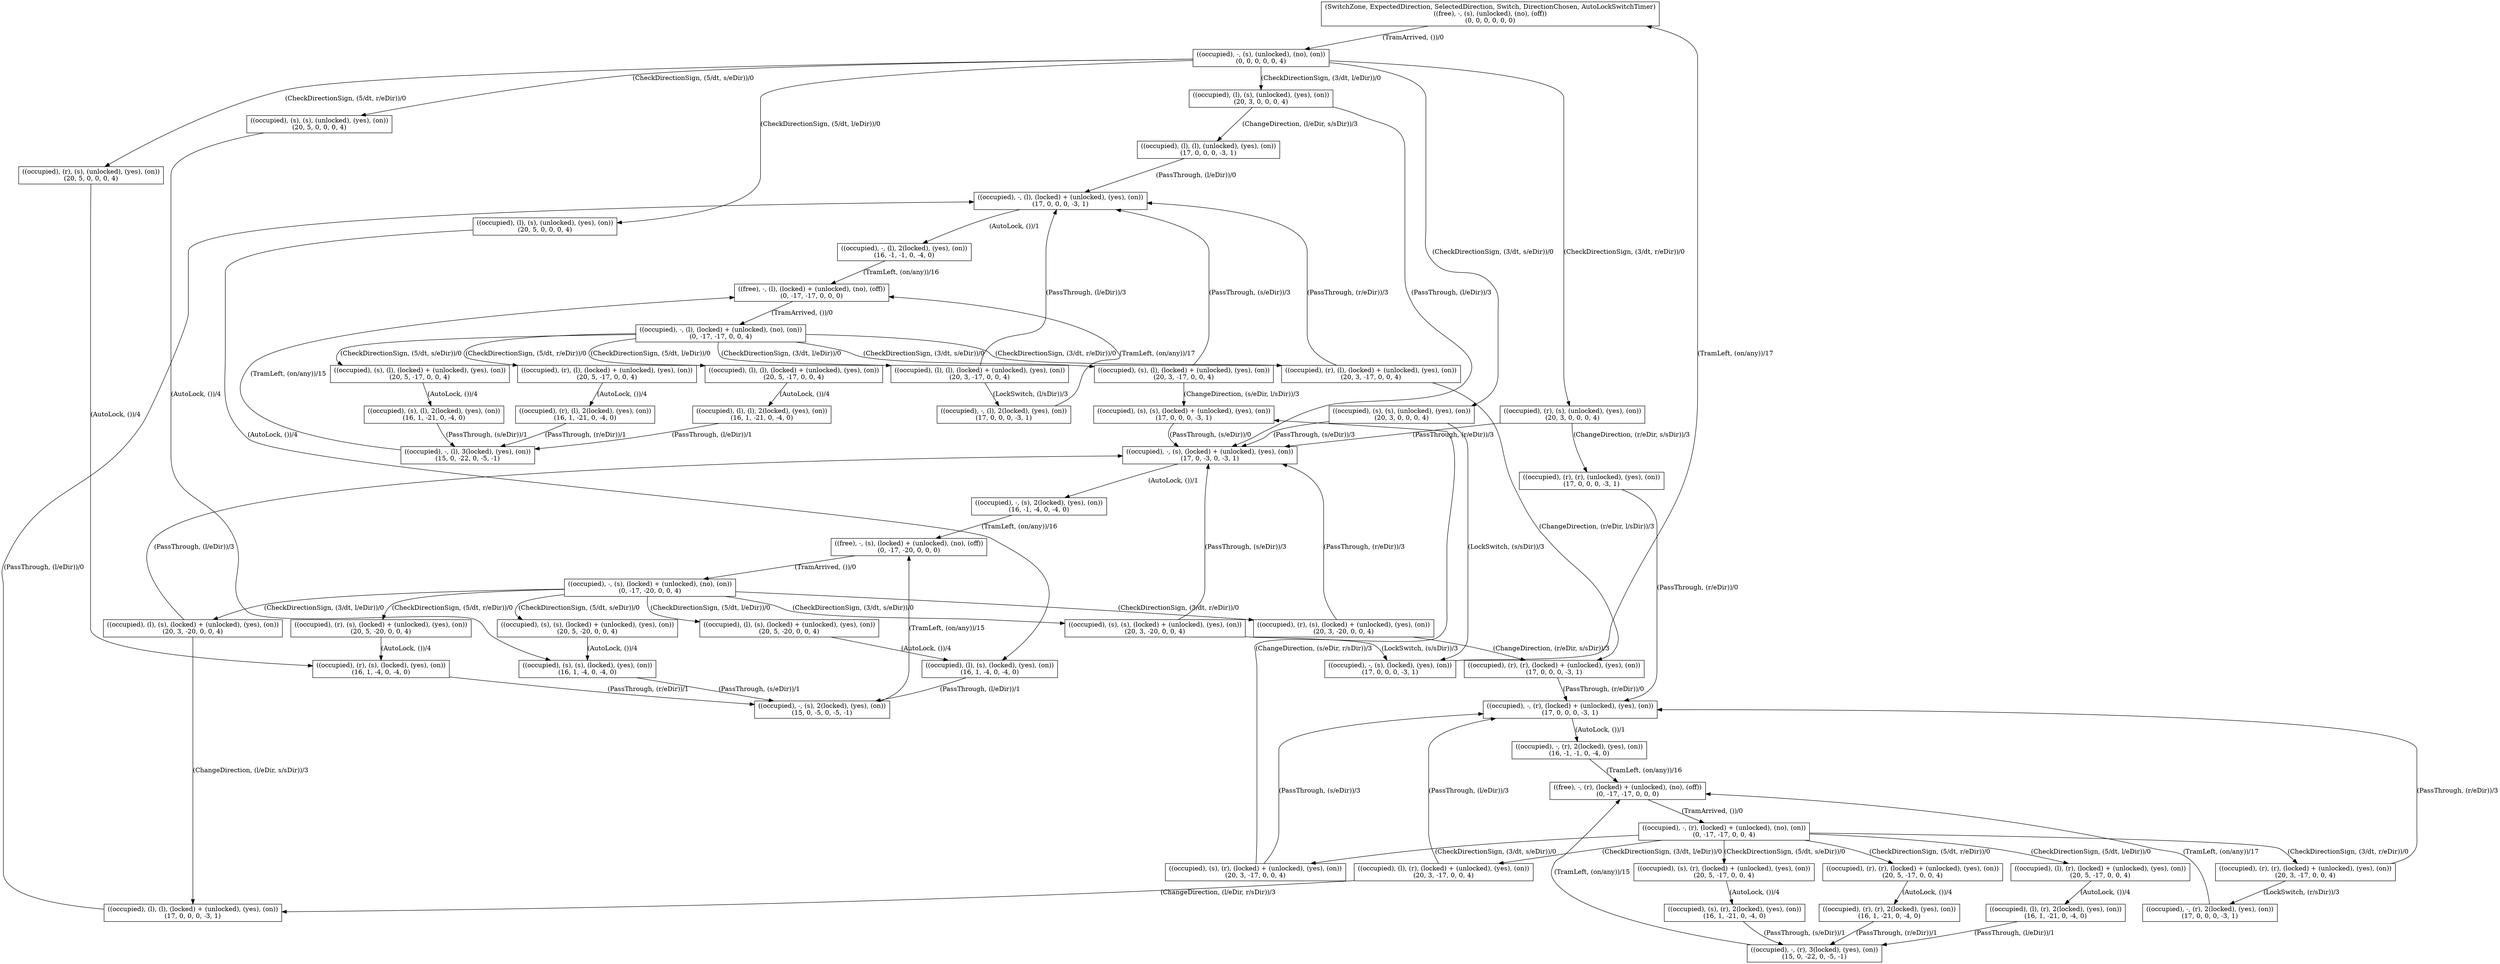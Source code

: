 digraph G {
	rankdir=TB;
	0 [label = "(SwitchZone, ExpectedDirection, SelectedDirection, Switch, DirectionChosen, AutoLockSwitchTimer)\n((free), -, (s), (unlocked), (no), (off))\n(0, 0, 0, 0, 0, 0)" shape=box];
	1 [label = "((occupied), -, (s), (unlocked), (no), (on))\n(0, 0, 0, 0, 0, 4)" shape=box];
	2 [label = "((occupied), (l), (s), (unlocked), (yes), (on))\n(20, 3, 0, 0, 0, 4)" shape=box];
	3 [label = "((occupied), (s), (s), (unlocked), (yes), (on))\n(20, 3, 0, 0, 0, 4)" shape=box];
	4 [label = "((occupied), (r), (s), (unlocked), (yes), (on))\n(20, 3, 0, 0, 0, 4)" shape=box];
	5 [label = "((occupied), (l), (s), (unlocked), (yes), (on))\n(20, 5, 0, 0, 0, 4)" shape=box];
	6 [label = "((occupied), (s), (s), (unlocked), (yes), (on))\n(20, 5, 0, 0, 0, 4)" shape=box];
	7 [label = "((occupied), (r), (s), (unlocked), (yes), (on))\n(20, 5, 0, 0, 0, 4)" shape=box];
	8 [label = "((occupied), (l), (l), (unlocked), (yes), (on))\n(17, 0, 0, 0, -3, 1)" shape=box];
	9 [label = "((occupied), -, (s), (locked) + (unlocked), (yes), (on))\n(17, 0, -3, 0, -3, 1)" shape=box];
	10 [label = "((occupied), -, (l), (locked) + (unlocked), (yes), (on))\n(17, 0, 0, 0, -3, 1)" shape=box];
	11 [label = "((occupied), -, (s), (locked), (yes), (on))\n(17, 0, 0, 0, -3, 1)" shape=box];
	12 [label = "((occupied), (r), (r), (unlocked), (yes), (on))\n(17, 0, 0, 0, -3, 1)" shape=box];
	13 [label = "((occupied), -, (r), (locked) + (unlocked), (yes), (on))\n(17, 0, 0, 0, -3, 1)" shape=box];
	14 [label = "((occupied), (l), (s), (locked), (yes), (on))\n(16, 1, -4, 0, -4, 0)" shape=box];
	15 [label = "((occupied), (s), (s), (locked), (yes), (on))\n(16, 1, -4, 0, -4, 0)" shape=box];
	16 [label = "((occupied), (r), (s), (locked), (yes), (on))\n(16, 1, -4, 0, -4, 0)" shape=box];
	17 [label = "((occupied), -, (s), 2(locked), (yes), (on))\n(16, -1, -4, 0, -4, 0)" shape=box];
	18 [label = "((occupied), -, (l), 2(locked), (yes), (on))\n(16, -1, -1, 0, -4, 0)" shape=box];
	19 [label = "((occupied), -, (r), 2(locked), (yes), (on))\n(16, -1, -1, 0, -4, 0)" shape=box];
	20 [label = "((occupied), -, (s), 2(locked), (yes), (on))\n(15, 0, -5, 0, -5, -1)" shape=box];
	21 [label = "((free), -, (s), (locked) + (unlocked), (no), (off))\n(0, -17, -20, 0, 0, 0)" shape=box];
	22 [label = "((free), -, (l), (locked) + (unlocked), (no), (off))\n(0, -17, -17, 0, 0, 0)" shape=box];
	23 [label = "((free), -, (r), (locked) + (unlocked), (no), (off))\n(0, -17, -17, 0, 0, 0)" shape=box];
	24 [label = "((occupied), -, (s), (locked) + (unlocked), (no), (on))\n(0, -17, -20, 0, 0, 4)" shape=box];
	25 [label = "((occupied), -, (l), (locked) + (unlocked), (no), (on))\n(0, -17, -17, 0, 0, 4)" shape=box];
	26 [label = "((occupied), -, (r), (locked) + (unlocked), (no), (on))\n(0, -17, -17, 0, 0, 4)" shape=box];
	27 [label = "((occupied), (l), (s), (locked) + (unlocked), (yes), (on))\n(20, 3, -20, 0, 0, 4)" shape=box];
	28 [label = "((occupied), (s), (s), (locked) + (unlocked), (yes), (on))\n(20, 3, -20, 0, 0, 4)" shape=box];
	29 [label = "((occupied), (r), (s), (locked) + (unlocked), (yes), (on))\n(20, 3, -20, 0, 0, 4)" shape=box];
	30 [label = "((occupied), (l), (s), (locked) + (unlocked), (yes), (on))\n(20, 5, -20, 0, 0, 4)" shape=box];
	31 [label = "((occupied), (s), (s), (locked) + (unlocked), (yes), (on))\n(20, 5, -20, 0, 0, 4)" shape=box];
	32 [label = "((occupied), (r), (s), (locked) + (unlocked), (yes), (on))\n(20, 5, -20, 0, 0, 4)" shape=box];
	33 [label = "((occupied), (l), (l), (locked) + (unlocked), (yes), (on))\n(20, 3, -17, 0, 0, 4)" shape=box];
	34 [label = "((occupied), (s), (l), (locked) + (unlocked), (yes), (on))\n(20, 3, -17, 0, 0, 4)" shape=box];
	35 [label = "((occupied), (r), (l), (locked) + (unlocked), (yes), (on))\n(20, 3, -17, 0, 0, 4)" shape=box];
	36 [label = "((occupied), (l), (l), (locked) + (unlocked), (yes), (on))\n(20, 5, -17, 0, 0, 4)" shape=box];
	37 [label = "((occupied), (s), (l), (locked) + (unlocked), (yes), (on))\n(20, 5, -17, 0, 0, 4)" shape=box];
	38 [label = "((occupied), (r), (l), (locked) + (unlocked), (yes), (on))\n(20, 5, -17, 0, 0, 4)" shape=box];
	39 [label = "((occupied), (l), (r), (locked) + (unlocked), (yes), (on))\n(20, 3, -17, 0, 0, 4)" shape=box];
	40 [label = "((occupied), (s), (r), (locked) + (unlocked), (yes), (on))\n(20, 3, -17, 0, 0, 4)" shape=box];
	41 [label = "((occupied), (r), (r), (locked) + (unlocked), (yes), (on))\n(20, 3, -17, 0, 0, 4)" shape=box];
	42 [label = "((occupied), (l), (r), (locked) + (unlocked), (yes), (on))\n(20, 5, -17, 0, 0, 4)" shape=box];
	43 [label = "((occupied), (s), (r), (locked) + (unlocked), (yes), (on))\n(20, 5, -17, 0, 0, 4)" shape=box];
	44 [label = "((occupied), (r), (r), (locked) + (unlocked), (yes), (on))\n(20, 5, -17, 0, 0, 4)" shape=box];
	45 [label = "((occupied), (l), (l), (locked) + (unlocked), (yes), (on))\n(17, 0, 0, 0, -3, 1)" shape=box];
	46 [label = "((occupied), (r), (r), (locked) + (unlocked), (yes), (on))\n(17, 0, 0, 0, -3, 1)" shape=box];
	47 [label = "((occupied), -, (l), 2(locked), (yes), (on))\n(17, 0, 0, 0, -3, 1)" shape=box];
	48 [label = "((occupied), (s), (s), (locked) + (unlocked), (yes), (on))\n(17, 0, 0, 0, -3, 1)" shape=box];
	49 [label = "((occupied), (l), (l), 2(locked), (yes), (on))\n(16, 1, -21, 0, -4, 0)" shape=box];
	50 [label = "((occupied), (s), (l), 2(locked), (yes), (on))\n(16, 1, -21, 0, -4, 0)" shape=box];
	51 [label = "((occupied), (r), (l), 2(locked), (yes), (on))\n(16, 1, -21, 0, -4, 0)" shape=box];
	52 [label = "((occupied), -, (r), 2(locked), (yes), (on))\n(17, 0, 0, 0, -3, 1)" shape=box];
	53 [label = "((occupied), (l), (r), 2(locked), (yes), (on))\n(16, 1, -21, 0, -4, 0)" shape=box];
	54 [label = "((occupied), (s), (r), 2(locked), (yes), (on))\n(16, 1, -21, 0, -4, 0)" shape=box];
	55 [label = "((occupied), (r), (r), 2(locked), (yes), (on))\n(16, 1, -21, 0, -4, 0)" shape=box];
	56 [label = "((occupied), -, (l), 3(locked), (yes), (on))\n(15, 0, -22, 0, -5, -1)" shape=box];
	57 [label = "((occupied), -, (r), 3(locked), (yes), (on))\n(15, 0, -22, 0, -5, -1)" shape=box];
	0 -> 1 [label = "(TramArrived, ())/0"];
	1 -> 2 [label = "(CheckDirectionSign, (3/dt, l/eDir))/0"];
	1 -> 3 [label = "(CheckDirectionSign, (3/dt, s/eDir))/0"];
	1 -> 4 [label = "(CheckDirectionSign, (3/dt, r/eDir))/0"];
	1 -> 5 [label = "(CheckDirectionSign, (5/dt, l/eDir))/0"];
	1 -> 6 [label = "(CheckDirectionSign, (5/dt, s/eDir))/0"];
	1 -> 7 [label = "(CheckDirectionSign, (5/dt, r/eDir))/0"];
	2 -> 8 [label = "(ChangeDirection, (l/eDir, s/sDir))/3"];
	2 -> 9 [label = "(PassThrough, (l/eDir))/3"];
	8 -> 10 [label = "(PassThrough, (l/eDir))/0"];
	3 -> 11 [label = "(LockSwitch, (s/sDir))/3"];
	3 -> 9 [label = "(PassThrough, (s/eDir))/3"];
	4 -> 12 [label = "(ChangeDirection, (r/eDir, s/sDir))/3"];
	4 -> 9 [label = "(PassThrough, (r/eDir))/3"];
	12 -> 13 [label = "(PassThrough, (r/eDir))/0"];
	5 -> 14 [label = "(AutoLock, ())/4"];
	6 -> 15 [label = "(AutoLock, ())/4"];
	7 -> 16 [label = "(AutoLock, ())/4"];
	9 -> 17 [label = "(AutoLock, ())/1"];
	10 -> 18 [label = "(AutoLock, ())/1"];
	11 -> 0 [label = "(TramLeft, (on/any))/17"];
	13 -> 19 [label = "(AutoLock, ())/1"];
	14 -> 20 [label = "(PassThrough, (l/eDir))/1"];
	15 -> 20 [label = "(PassThrough, (s/eDir))/1"];
	16 -> 20 [label = "(PassThrough, (r/eDir))/1"];
	17 -> 21 [label = "(TramLeft, (on/any))/16"];
	18 -> 22 [label = "(TramLeft, (on/any))/16"];
	19 -> 23 [label = "(TramLeft, (on/any))/16"];
	20 -> 21 [label = "(TramLeft, (on/any))/15"];
	21 -> 24 [label = "(TramArrived, ())/0"];
	22 -> 25 [label = "(TramArrived, ())/0"];
	23 -> 26 [label = "(TramArrived, ())/0"];
	24 -> 27 [label = "(CheckDirectionSign, (3/dt, l/eDir))/0"];
	24 -> 28 [label = "(CheckDirectionSign, (3/dt, s/eDir))/0"];
	24 -> 29 [label = "(CheckDirectionSign, (3/dt, r/eDir))/0"];
	24 -> 30 [label = "(CheckDirectionSign, (5/dt, l/eDir))/0"];
	24 -> 31 [label = "(CheckDirectionSign, (5/dt, s/eDir))/0"];
	24 -> 32 [label = "(CheckDirectionSign, (5/dt, r/eDir))/0"];
	25 -> 33 [label = "(CheckDirectionSign, (3/dt, l/eDir))/0"];
	25 -> 34 [label = "(CheckDirectionSign, (3/dt, s/eDir))/0"];
	25 -> 35 [label = "(CheckDirectionSign, (3/dt, r/eDir))/0"];
	25 -> 36 [label = "(CheckDirectionSign, (5/dt, l/eDir))/0"];
	25 -> 37 [label = "(CheckDirectionSign, (5/dt, s/eDir))/0"];
	25 -> 38 [label = "(CheckDirectionSign, (5/dt, r/eDir))/0"];
	26 -> 39 [label = "(CheckDirectionSign, (3/dt, l/eDir))/0"];
	26 -> 40 [label = "(CheckDirectionSign, (3/dt, s/eDir))/0"];
	26 -> 41 [label = "(CheckDirectionSign, (3/dt, r/eDir))/0"];
	26 -> 42 [label = "(CheckDirectionSign, (5/dt, l/eDir))/0"];
	26 -> 43 [label = "(CheckDirectionSign, (5/dt, s/eDir))/0"];
	26 -> 44 [label = "(CheckDirectionSign, (5/dt, r/eDir))/0"];
	27 -> 45 [label = "(ChangeDirection, (l/eDir, s/sDir))/3"];
	27 -> 9 [label = "(PassThrough, (l/eDir))/3"];
	45 -> 10 [label = "(PassThrough, (l/eDir))/0"];
	28 -> 11 [label = "(LockSwitch, (s/sDir))/3"];
	28 -> 9 [label = "(PassThrough, (s/eDir))/3"];
	29 -> 46 [label = "(ChangeDirection, (r/eDir, s/sDir))/3"];
	29 -> 9 [label = "(PassThrough, (r/eDir))/3"];
	46 -> 13 [label = "(PassThrough, (r/eDir))/0"];
	30 -> 14 [label = "(AutoLock, ())/4"];
	31 -> 15 [label = "(AutoLock, ())/4"];
	32 -> 16 [label = "(AutoLock, ())/4"];
	33 -> 47 [label = "(LockSwitch, (l/sDir))/3"];
	33 -> 10 [label = "(PassThrough, (l/eDir))/3"];
	34 -> 48 [label = "(ChangeDirection, (s/eDir, l/sDir))/3"];
	34 -> 10 [label = "(PassThrough, (s/eDir))/3"];
	48 -> 9 [label = "(PassThrough, (s/eDir))/0"];
	35 -> 46 [label = "(ChangeDirection, (r/eDir, l/sDir))/3"];
	35 -> 10 [label = "(PassThrough, (r/eDir))/3"];
	36 -> 49 [label = "(AutoLock, ())/4"];
	37 -> 50 [label = "(AutoLock, ())/4"];
	38 -> 51 [label = "(AutoLock, ())/4"];
	39 -> 45 [label = "(ChangeDirection, (l/eDir, r/sDir))/3"];
	39 -> 13 [label = "(PassThrough, (l/eDir))/3"];
	40 -> 48 [label = "(ChangeDirection, (s/eDir, r/sDir))/3"];
	40 -> 13 [label = "(PassThrough, (s/eDir))/3"];
	41 -> 52 [label = "(LockSwitch, (r/sDir))/3"];
	41 -> 13 [label = "(PassThrough, (r/eDir))/3"];
	42 -> 53 [label = "(AutoLock, ())/4"];
	43 -> 54 [label = "(AutoLock, ())/4"];
	44 -> 55 [label = "(AutoLock, ())/4"];
	47 -> 22 [label = "(TramLeft, (on/any))/17"];
	49 -> 56 [label = "(PassThrough, (l/eDir))/1"];
	50 -> 56 [label = "(PassThrough, (s/eDir))/1"];
	51 -> 56 [label = "(PassThrough, (r/eDir))/1"];
	52 -> 23 [label = "(TramLeft, (on/any))/17"];
	53 -> 57 [label = "(PassThrough, (l/eDir))/1"];
	54 -> 57 [label = "(PassThrough, (s/eDir))/1"];
	55 -> 57 [label = "(PassThrough, (r/eDir))/1"];
	56 -> 22 [label = "(TramLeft, (on/any))/15"];
	57 -> 23 [label = "(TramLeft, (on/any))/15"];
}
